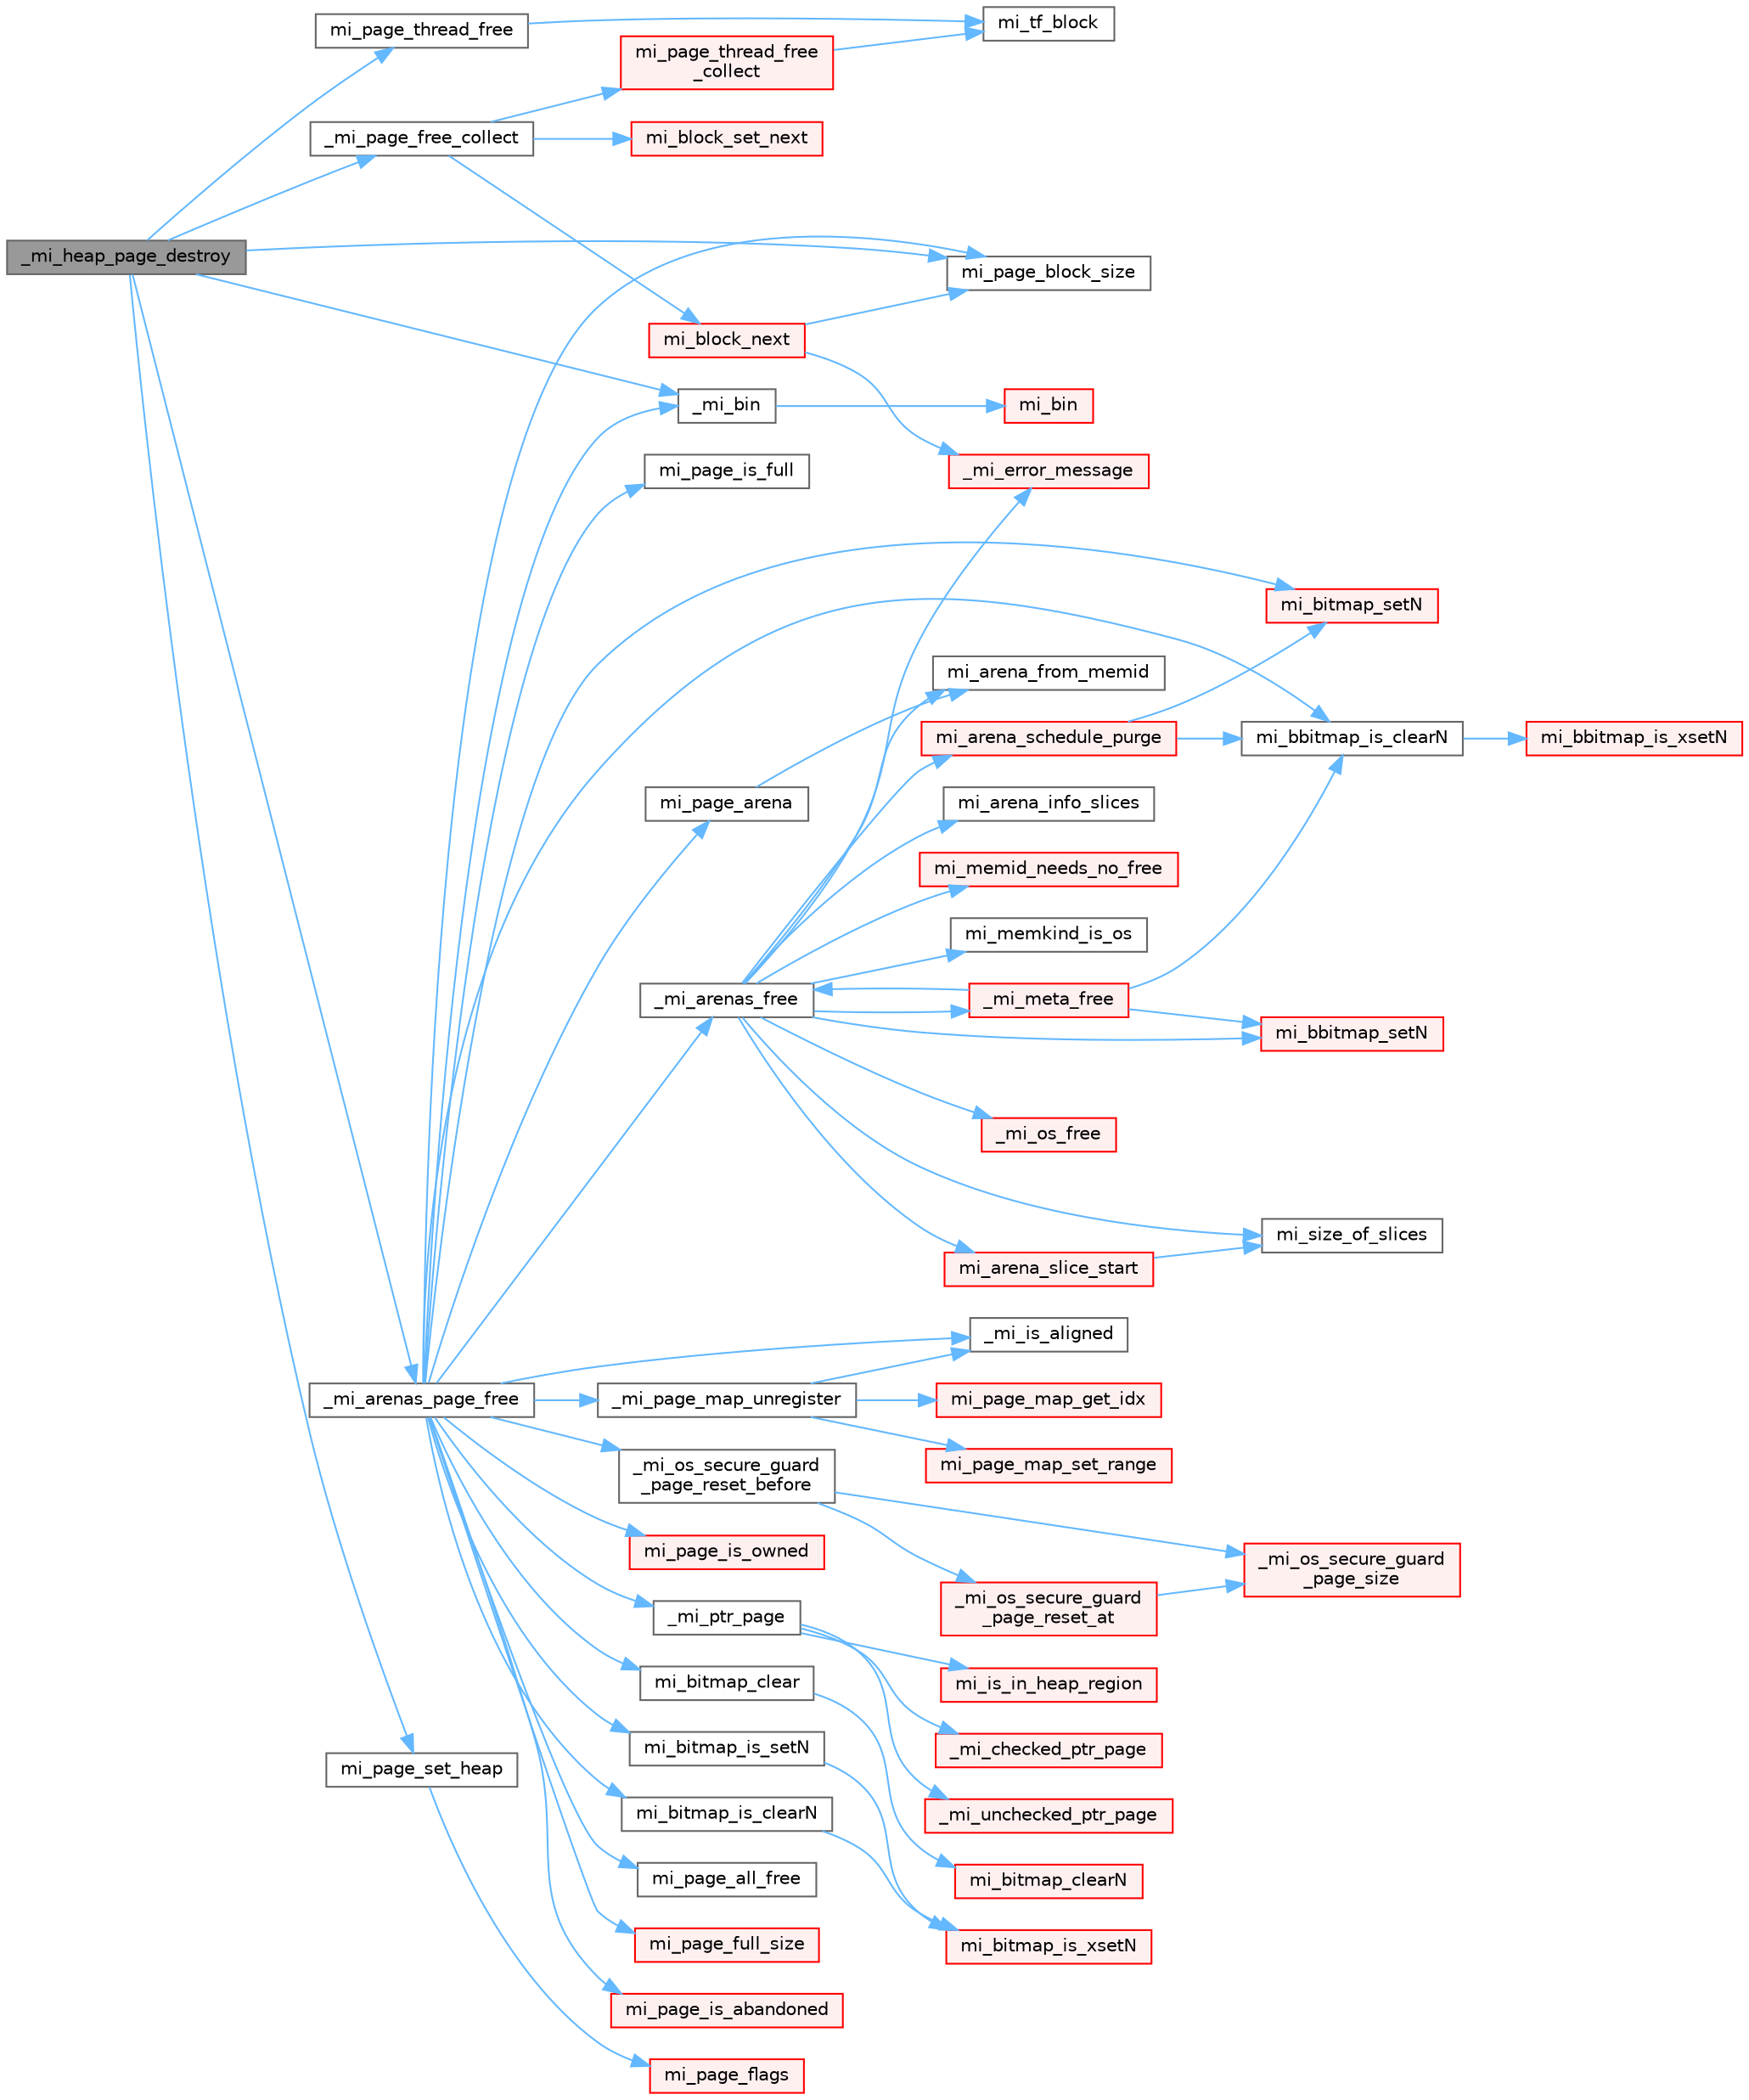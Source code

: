 digraph "_mi_heap_page_destroy"
{
 // LATEX_PDF_SIZE
  bgcolor="transparent";
  edge [fontname=Helvetica,fontsize=10,labelfontname=Helvetica,labelfontsize=10];
  node [fontname=Helvetica,fontsize=10,shape=box,height=0.2,width=0.4];
  rankdir="LR";
  Node1 [id="Node000001",label="_mi_heap_page_destroy",height=0.2,width=0.4,color="gray40", fillcolor="grey60", style="filled", fontcolor="black",tooltip=" "];
  Node1 -> Node2 [id="edge1_Node000001_Node000002",color="steelblue1",style="solid",tooltip=" "];
  Node2 [id="Node000002",label="_mi_arenas_page_free",height=0.2,width=0.4,color="grey40", fillcolor="white", style="filled",URL="$arena_8c.html#a5c704481ee56f6588f680987f4359d45",tooltip=" "];
  Node2 -> Node3 [id="edge2_Node000002_Node000003",color="steelblue1",style="solid",tooltip=" "];
  Node3 [id="Node000003",label="_mi_arenas_free",height=0.2,width=0.4,color="grey40", fillcolor="white", style="filled",URL="$arena_8c.html#af53fcdaf8975de25beee4cd536d92c30",tooltip=" "];
  Node3 -> Node4 [id="edge3_Node000003_Node000004",color="steelblue1",style="solid",tooltip=" "];
  Node4 [id="Node000004",label="_mi_error_message",height=0.2,width=0.4,color="red", fillcolor="#FFF0F0", style="filled",URL="$options_8c.html#a2bebc073bcaac71658e57bb260c2e426",tooltip=" "];
  Node3 -> Node41 [id="edge4_Node000003_Node000041",color="steelblue1",style="solid",tooltip=" "];
  Node41 [id="Node000041",label="_mi_meta_free",height=0.2,width=0.4,color="red", fillcolor="#FFF0F0", style="filled",URL="$arena-meta_8c.html#ab82e802fb1812b8ac1cce8b62b34cbe7",tooltip=" "];
  Node41 -> Node3 [id="edge5_Node000041_Node000003",color="steelblue1",style="solid",tooltip=" "];
  Node41 -> Node46 [id="edge6_Node000041_Node000046",color="steelblue1",style="solid",tooltip=" "];
  Node46 [id="Node000046",label="mi_bbitmap_is_clearN",height=0.2,width=0.4,color="grey40", fillcolor="white", style="filled",URL="$bitmap_8h.html#a5424318442a5d1f904eab0d157bc777e",tooltip=" "];
  Node46 -> Node47 [id="edge7_Node000046_Node000047",color="steelblue1",style="solid",tooltip=" "];
  Node47 [id="Node000047",label="mi_bbitmap_is_xsetN",height=0.2,width=0.4,color="red", fillcolor="#FFF0F0", style="filled",URL="$bitmap_8c.html#a143c1ab4aaff95bc9a5642f45e2fc52f",tooltip=" "];
  Node41 -> Node61 [id="edge8_Node000041_Node000061",color="steelblue1",style="solid",tooltip=" "];
  Node61 [id="Node000061",label="mi_bbitmap_setN",height=0.2,width=0.4,color="red", fillcolor="#FFF0F0", style="filled",URL="$bitmap_8c.html#ad8105936ebee14e0c6cadb2e8c37b024",tooltip=" "];
  Node3 -> Node86 [id="edge9_Node000003_Node000086",color="steelblue1",style="solid",tooltip=" "];
  Node86 [id="Node000086",label="_mi_os_free",height=0.2,width=0.4,color="red", fillcolor="#FFF0F0", style="filled",URL="$os_8c.html#aef12a26764ff4aae64a1df9116452428",tooltip=" "];
  Node3 -> Node95 [id="edge10_Node000003_Node000095",color="steelblue1",style="solid",tooltip=" "];
  Node95 [id="Node000095",label="mi_arena_from_memid",height=0.2,width=0.4,color="grey40", fillcolor="white", style="filled",URL="$arena_8c.html#aaeefb8c6dfbc85b1597643b9876a9397",tooltip=" "];
  Node3 -> Node96 [id="edge11_Node000003_Node000096",color="steelblue1",style="solid",tooltip=" "];
  Node96 [id="Node000096",label="mi_arena_info_slices",height=0.2,width=0.4,color="grey40", fillcolor="white", style="filled",URL="$arena_8c.html#ad2a1e3eef51adb19c1bc74b28900a6e6",tooltip=" "];
  Node3 -> Node97 [id="edge12_Node000003_Node000097",color="steelblue1",style="solid",tooltip=" "];
  Node97 [id="Node000097",label="mi_arena_schedule_purge",height=0.2,width=0.4,color="red", fillcolor="#FFF0F0", style="filled",URL="$arena_8c.html#a8dc5c7dba33006692899ce1b367737a4",tooltip=" "];
  Node97 -> Node46 [id="edge13_Node000097_Node000046",color="steelblue1",style="solid",tooltip=" "];
  Node97 -> Node122 [id="edge14_Node000097_Node000122",color="steelblue1",style="solid",tooltip=" "];
  Node122 [id="Node000122",label="mi_bitmap_setN",height=0.2,width=0.4,color="red", fillcolor="#FFF0F0", style="filled",URL="$bitmap_8c.html#a8b50ea67e216213718b39a8bdc71c089",tooltip=" "];
  Node3 -> Node114 [id="edge15_Node000003_Node000114",color="steelblue1",style="solid",tooltip=" "];
  Node114 [id="Node000114",label="mi_arena_slice_start",height=0.2,width=0.4,color="red", fillcolor="#FFF0F0", style="filled",URL="$arena_8c.html#a0a2d2bb37e419baf7d346107e77c6e05",tooltip=" "];
  Node114 -> Node116 [id="edge16_Node000114_Node000116",color="steelblue1",style="solid",tooltip=" "];
  Node116 [id="Node000116",label="mi_size_of_slices",height=0.2,width=0.4,color="grey40", fillcolor="white", style="filled",URL="$_e_a_s_t_l_2packages_2mimalloc_2include_2mimalloc_2internal_8h.html#ae8e31ea92ee1ee2f1a93ea87d0184436",tooltip=" "];
  Node3 -> Node61 [id="edge17_Node000003_Node000061",color="steelblue1",style="solid",tooltip=" "];
  Node3 -> Node125 [id="edge18_Node000003_Node000125",color="steelblue1",style="solid",tooltip=" "];
  Node125 [id="Node000125",label="mi_memid_needs_no_free",height=0.2,width=0.4,color="red", fillcolor="#FFF0F0", style="filled",URL="$types_8h.html#a15f0edf992702ab13e8ec2bd51df4c31",tooltip=" "];
  Node3 -> Node90 [id="edge19_Node000003_Node000090",color="steelblue1",style="solid",tooltip=" "];
  Node90 [id="Node000090",label="mi_memkind_is_os",height=0.2,width=0.4,color="grey40", fillcolor="white", style="filled",URL="$types_8h.html#a7b53315c793e6a0934fb369cfb0dc388",tooltip=" "];
  Node3 -> Node116 [id="edge20_Node000003_Node000116",color="steelblue1",style="solid",tooltip=" "];
  Node2 -> Node127 [id="edge21_Node000002_Node000127",color="steelblue1",style="solid",tooltip=" "];
  Node127 [id="Node000127",label="_mi_bin",height=0.2,width=0.4,color="grey40", fillcolor="white", style="filled",URL="$page-queue_8c.html#a0d92abe27db4a21968468b2fe73473d6",tooltip=" "];
  Node127 -> Node128 [id="edge22_Node000127_Node000128",color="steelblue1",style="solid",tooltip=" "];
  Node128 [id="Node000128",label="mi_bin",height=0.2,width=0.4,color="red", fillcolor="#FFF0F0", style="filled",URL="$page-queue_8c.html#accb1e44eb166c3b6fa8f5567d0acf085",tooltip=" "];
  Node2 -> Node82 [id="edge23_Node000002_Node000082",color="steelblue1",style="solid",tooltip=" "];
  Node82 [id="Node000082",label="_mi_is_aligned",height=0.2,width=0.4,color="grey40", fillcolor="white", style="filled",URL="$_e_a_s_t_l_2packages_2mimalloc_2include_2mimalloc_2internal_8h.html#ad446ae4d82cbdbd78dfbe46fa2330555",tooltip=" "];
  Node2 -> Node133 [id="edge24_Node000002_Node000133",color="steelblue1",style="solid",tooltip=" "];
  Node133 [id="Node000133",label="_mi_os_secure_guard\l_page_reset_before",height=0.2,width=0.4,color="grey40", fillcolor="white", style="filled",URL="$os_8c.html#a38495bcffe21853c689afaf71f868e57",tooltip=" "];
  Node133 -> Node134 [id="edge25_Node000133_Node000134",color="steelblue1",style="solid",tooltip=" "];
  Node134 [id="Node000134",label="_mi_os_secure_guard\l_page_reset_at",height=0.2,width=0.4,color="red", fillcolor="#FFF0F0", style="filled",URL="$os_8c.html#a8523f19c27b397670402ec9135e14926",tooltip=" "];
  Node134 -> Node83 [id="edge26_Node000134_Node000083",color="steelblue1",style="solid",tooltip=" "];
  Node83 [id="Node000083",label="_mi_os_secure_guard\l_page_size",height=0.2,width=0.4,color="red", fillcolor="#FFF0F0", style="filled",URL="$os_8c.html#a2daf38bcf9e1a42db5038d237354fbe2",tooltip=" "];
  Node133 -> Node83 [id="edge27_Node000133_Node000083",color="steelblue1",style="solid",tooltip=" "];
  Node2 -> Node140 [id="edge28_Node000002_Node000140",color="steelblue1",style="solid",tooltip=" "];
  Node140 [id="Node000140",label="_mi_page_map_unregister",height=0.2,width=0.4,color="grey40", fillcolor="white", style="filled",URL="$page-map_8c.html#acaa462c1ea83f87793a85ca0046e6338",tooltip=" "];
  Node140 -> Node82 [id="edge29_Node000140_Node000082",color="steelblue1",style="solid",tooltip=" "];
  Node140 -> Node141 [id="edge30_Node000140_Node000141",color="steelblue1",style="solid",tooltip=" "];
  Node141 [id="Node000141",label="mi_page_map_get_idx",height=0.2,width=0.4,color="red", fillcolor="#FFF0F0", style="filled",URL="$page-map_8c.html#a57cb024dd351df5f91e5372156cd191e",tooltip=" "];
  Node140 -> Node148 [id="edge31_Node000140_Node000148",color="steelblue1",style="solid",tooltip=" "];
  Node148 [id="Node000148",label="mi_page_map_set_range",height=0.2,width=0.4,color="red", fillcolor="#FFF0F0", style="filled",URL="$page-map_8c.html#a7b262e3370e545461603df2211f16f03",tooltip=" "];
  Node2 -> Node178 [id="edge32_Node000002_Node000178",color="steelblue1",style="solid",tooltip=" "];
  Node178 [id="Node000178",label="_mi_ptr_page",height=0.2,width=0.4,color="grey40", fillcolor="white", style="filled",URL="$_e_a_s_t_l_2packages_2mimalloc_2include_2mimalloc_2internal_8h.html#acd84a462a2045538d19ecc56e6cc29f6",tooltip=" "];
  Node178 -> Node179 [id="edge33_Node000178_Node000179",color="steelblue1",style="solid",tooltip=" "];
  Node179 [id="Node000179",label="_mi_checked_ptr_page",height=0.2,width=0.4,color="red", fillcolor="#FFF0F0", style="filled",URL="$_e_a_s_t_l_2packages_2mimalloc_2include_2mimalloc_2internal_8h.html#aae1cb48b790d504329cb8031a6a716ef",tooltip=" "];
  Node178 -> Node180 [id="edge34_Node000178_Node000180",color="steelblue1",style="solid",tooltip=" "];
  Node180 [id="Node000180",label="_mi_unchecked_ptr_page",height=0.2,width=0.4,color="red", fillcolor="#FFF0F0", style="filled",URL="$_e_a_s_t_l_2packages_2mimalloc_2include_2mimalloc_2internal_8h.html#af17a42b9aa712fc80ff8d725eb2300ec",tooltip=" "];
  Node178 -> Node181 [id="edge35_Node000178_Node000181",color="steelblue1",style="solid",tooltip=" "];
  Node181 [id="Node000181",label="mi_is_in_heap_region",height=0.2,width=0.4,color="red", fillcolor="#FFF0F0", style="filled",URL="$group__extended.html#ga5f071b10d4df1c3658e04e7fd67a94e6",tooltip=" "];
  Node2 -> Node46 [id="edge36_Node000002_Node000046",color="steelblue1",style="solid",tooltip=" "];
  Node2 -> Node183 [id="edge37_Node000002_Node000183",color="steelblue1",style="solid",tooltip=" "];
  Node183 [id="Node000183",label="mi_bitmap_clear",height=0.2,width=0.4,color="grey40", fillcolor="white", style="filled",URL="$bitmap_8c.html#a8307caae564be5c0c96d17562ce1291b",tooltip=" "];
  Node183 -> Node117 [id="edge38_Node000183_Node000117",color="steelblue1",style="solid",tooltip=" "];
  Node117 [id="Node000117",label="mi_bitmap_clearN",height=0.2,width=0.4,color="red", fillcolor="#FFF0F0", style="filled",URL="$bitmap_8c.html#aa8d5d77b9137fac58dba2415da230b4b",tooltip=" "];
  Node2 -> Node184 [id="edge39_Node000002_Node000184",color="steelblue1",style="solid",tooltip=" "];
  Node184 [id="Node000184",label="mi_bitmap_is_clearN",height=0.2,width=0.4,color="grey40", fillcolor="white", style="filled",URL="$bitmap_8h.html#af936c34984e522b68823945d71373534",tooltip=" "];
  Node184 -> Node185 [id="edge40_Node000184_Node000185",color="steelblue1",style="solid",tooltip=" "];
  Node185 [id="Node000185",label="mi_bitmap_is_xsetN",height=0.2,width=0.4,color="red", fillcolor="#FFF0F0", style="filled",URL="$bitmap_8c.html#adb22535bc9bc502a2e9f4f41e64972b2",tooltip=" "];
  Node2 -> Node187 [id="edge41_Node000002_Node000187",color="steelblue1",style="solid",tooltip=" "];
  Node187 [id="Node000187",label="mi_bitmap_is_setN",height=0.2,width=0.4,color="grey40", fillcolor="white", style="filled",URL="$bitmap_8h.html#a1198ba479412d3f0fa55b87e40397dfa",tooltip=" "];
  Node187 -> Node185 [id="edge42_Node000187_Node000185",color="steelblue1",style="solid",tooltip=" "];
  Node2 -> Node122 [id="edge43_Node000002_Node000122",color="steelblue1",style="solid",tooltip=" "];
  Node2 -> Node188 [id="edge44_Node000002_Node000188",color="steelblue1",style="solid",tooltip=" "];
  Node188 [id="Node000188",label="mi_page_all_free",height=0.2,width=0.4,color="grey40", fillcolor="white", style="filled",URL="$_e_a_s_t_l_2packages_2mimalloc_2include_2mimalloc_2internal_8h.html#adfd6d23350810ca36986ffbc5459c93d",tooltip=" "];
  Node2 -> Node189 [id="edge45_Node000002_Node000189",color="steelblue1",style="solid",tooltip=" "];
  Node189 [id="Node000189",label="mi_page_arena",height=0.2,width=0.4,color="grey40", fillcolor="white", style="filled",URL="$arena_8c.html#a18190a2dcb35d47a19eb0cd06e7bf754",tooltip=" "];
  Node189 -> Node95 [id="edge46_Node000189_Node000095",color="steelblue1",style="solid",tooltip=" "];
  Node2 -> Node145 [id="edge47_Node000002_Node000145",color="steelblue1",style="solid",tooltip=" "];
  Node145 [id="Node000145",label="mi_page_block_size",height=0.2,width=0.4,color="grey40", fillcolor="white", style="filled",URL="$_e_a_s_t_l_2packages_2mimalloc_2include_2mimalloc_2internal_8h.html#a6134893990c1f09da2b40092ceecc780",tooltip=" "];
  Node2 -> Node190 [id="edge48_Node000002_Node000190",color="steelblue1",style="solid",tooltip=" "];
  Node190 [id="Node000190",label="mi_page_full_size",height=0.2,width=0.4,color="red", fillcolor="#FFF0F0", style="filled",URL="$arena_8c.html#a437113c20f8c9e520accac78b5104397",tooltip=" "];
  Node2 -> Node192 [id="edge49_Node000002_Node000192",color="steelblue1",style="solid",tooltip=" "];
  Node192 [id="Node000192",label="mi_page_is_abandoned",height=0.2,width=0.4,color="red", fillcolor="#FFF0F0", style="filled",URL="$_e_a_s_t_l_2packages_2mimalloc_2include_2mimalloc_2internal_8h.html#aa75f964d916bd58a37861b88491c51fb",tooltip=" "];
  Node2 -> Node195 [id="edge50_Node000002_Node000195",color="steelblue1",style="solid",tooltip=" "];
  Node195 [id="Node000195",label="mi_page_is_full",height=0.2,width=0.4,color="grey40", fillcolor="white", style="filled",URL="$_e_a_s_t_l_2packages_2mimalloc_2include_2mimalloc_2internal_8h.html#a36f23c498e9d9d6eede31eb1738754ec",tooltip=" "];
  Node2 -> Node196 [id="edge51_Node000002_Node000196",color="steelblue1",style="solid",tooltip=" "];
  Node196 [id="Node000196",label="mi_page_is_owned",height=0.2,width=0.4,color="red", fillcolor="#FFF0F0", style="filled",URL="$_e_a_s_t_l_2packages_2mimalloc_2include_2mimalloc_2internal_8h.html#af56ec67c6f794de0f36d59a6390ab4c7",tooltip=" "];
  Node1 -> Node127 [id="edge52_Node000001_Node000127",color="steelblue1",style="solid",tooltip=" "];
  Node1 -> Node198 [id="edge53_Node000001_Node000198",color="steelblue1",style="solid",tooltip=" "];
  Node198 [id="Node000198",label="_mi_page_free_collect",height=0.2,width=0.4,color="grey40", fillcolor="white", style="filled",URL="$page_8c.html#ae2b78e1e45e4ac3db8102e9d333d2972",tooltip=" "];
  Node198 -> Node199 [id="edge54_Node000198_Node000199",color="steelblue1",style="solid",tooltip=" "];
  Node199 [id="Node000199",label="mi_block_next",height=0.2,width=0.4,color="red", fillcolor="#FFF0F0", style="filled",URL="$_e_a_s_t_l_2packages_2mimalloc_2include_2mimalloc_2internal_8h.html#aaa5daf3a8b3db89666b6861cbb1e2f96",tooltip=" "];
  Node199 -> Node4 [id="edge55_Node000199_Node000004",color="steelblue1",style="solid",tooltip=" "];
  Node199 -> Node145 [id="edge56_Node000199_Node000145",color="steelblue1",style="solid",tooltip=" "];
  Node198 -> Node205 [id="edge57_Node000198_Node000205",color="steelblue1",style="solid",tooltip=" "];
  Node205 [id="Node000205",label="mi_block_set_next",height=0.2,width=0.4,color="red", fillcolor="#FFF0F0", style="filled",URL="$_e_a_s_t_l_2packages_2mimalloc_2include_2mimalloc_2internal_8h.html#ac7b440a922454c163ed1139aac9b946d",tooltip=" "];
  Node198 -> Node209 [id="edge58_Node000198_Node000209",color="steelblue1",style="solid",tooltip=" "];
  Node209 [id="Node000209",label="mi_page_thread_free\l_collect",height=0.2,width=0.4,color="red", fillcolor="#FFF0F0", style="filled",URL="$page_8c.html#a295cb69a2c761ab5f15f2defe7fb31fe",tooltip=" "];
  Node209 -> Node211 [id="edge59_Node000209_Node000211",color="steelblue1",style="solid",tooltip=" "];
  Node211 [id="Node000211",label="mi_tf_block",height=0.2,width=0.4,color="grey40", fillcolor="white", style="filled",URL="$_e_a_s_t_l_2packages_2mimalloc_2include_2mimalloc_2internal_8h.html#a68f9b45db9fe19930366d0e473bdf791",tooltip=" "];
  Node1 -> Node145 [id="edge60_Node000001_Node000145",color="steelblue1",style="solid",tooltip=" "];
  Node1 -> Node213 [id="edge61_Node000001_Node000213",color="steelblue1",style="solid",tooltip=" "];
  Node213 [id="Node000213",label="mi_page_set_heap",height=0.2,width=0.4,color="grey40", fillcolor="white", style="filled",URL="$_e_a_s_t_l_2packages_2mimalloc_2include_2mimalloc_2internal_8h.html#a4f0664d2a3d9c81776a0f90311aef474",tooltip=" "];
  Node213 -> Node214 [id="edge62_Node000213_Node000214",color="steelblue1",style="solid",tooltip=" "];
  Node214 [id="Node000214",label="mi_page_flags",height=0.2,width=0.4,color="red", fillcolor="#FFF0F0", style="filled",URL="$_e_a_s_t_l_2packages_2mimalloc_2include_2mimalloc_2internal_8h.html#a3d26e50ecf7ae2045d2a6dc69c3c30c8",tooltip=" "];
  Node1 -> Node215 [id="edge63_Node000001_Node000215",color="steelblue1",style="solid",tooltip=" "];
  Node215 [id="Node000215",label="mi_page_thread_free",height=0.2,width=0.4,color="grey40", fillcolor="white", style="filled",URL="$_e_a_s_t_l_2packages_2mimalloc_2include_2mimalloc_2internal_8h.html#aa8e0e6183cf707bee8707e2f5f5e5c3e",tooltip=" "];
  Node215 -> Node211 [id="edge64_Node000215_Node000211",color="steelblue1",style="solid",tooltip=" "];
}
